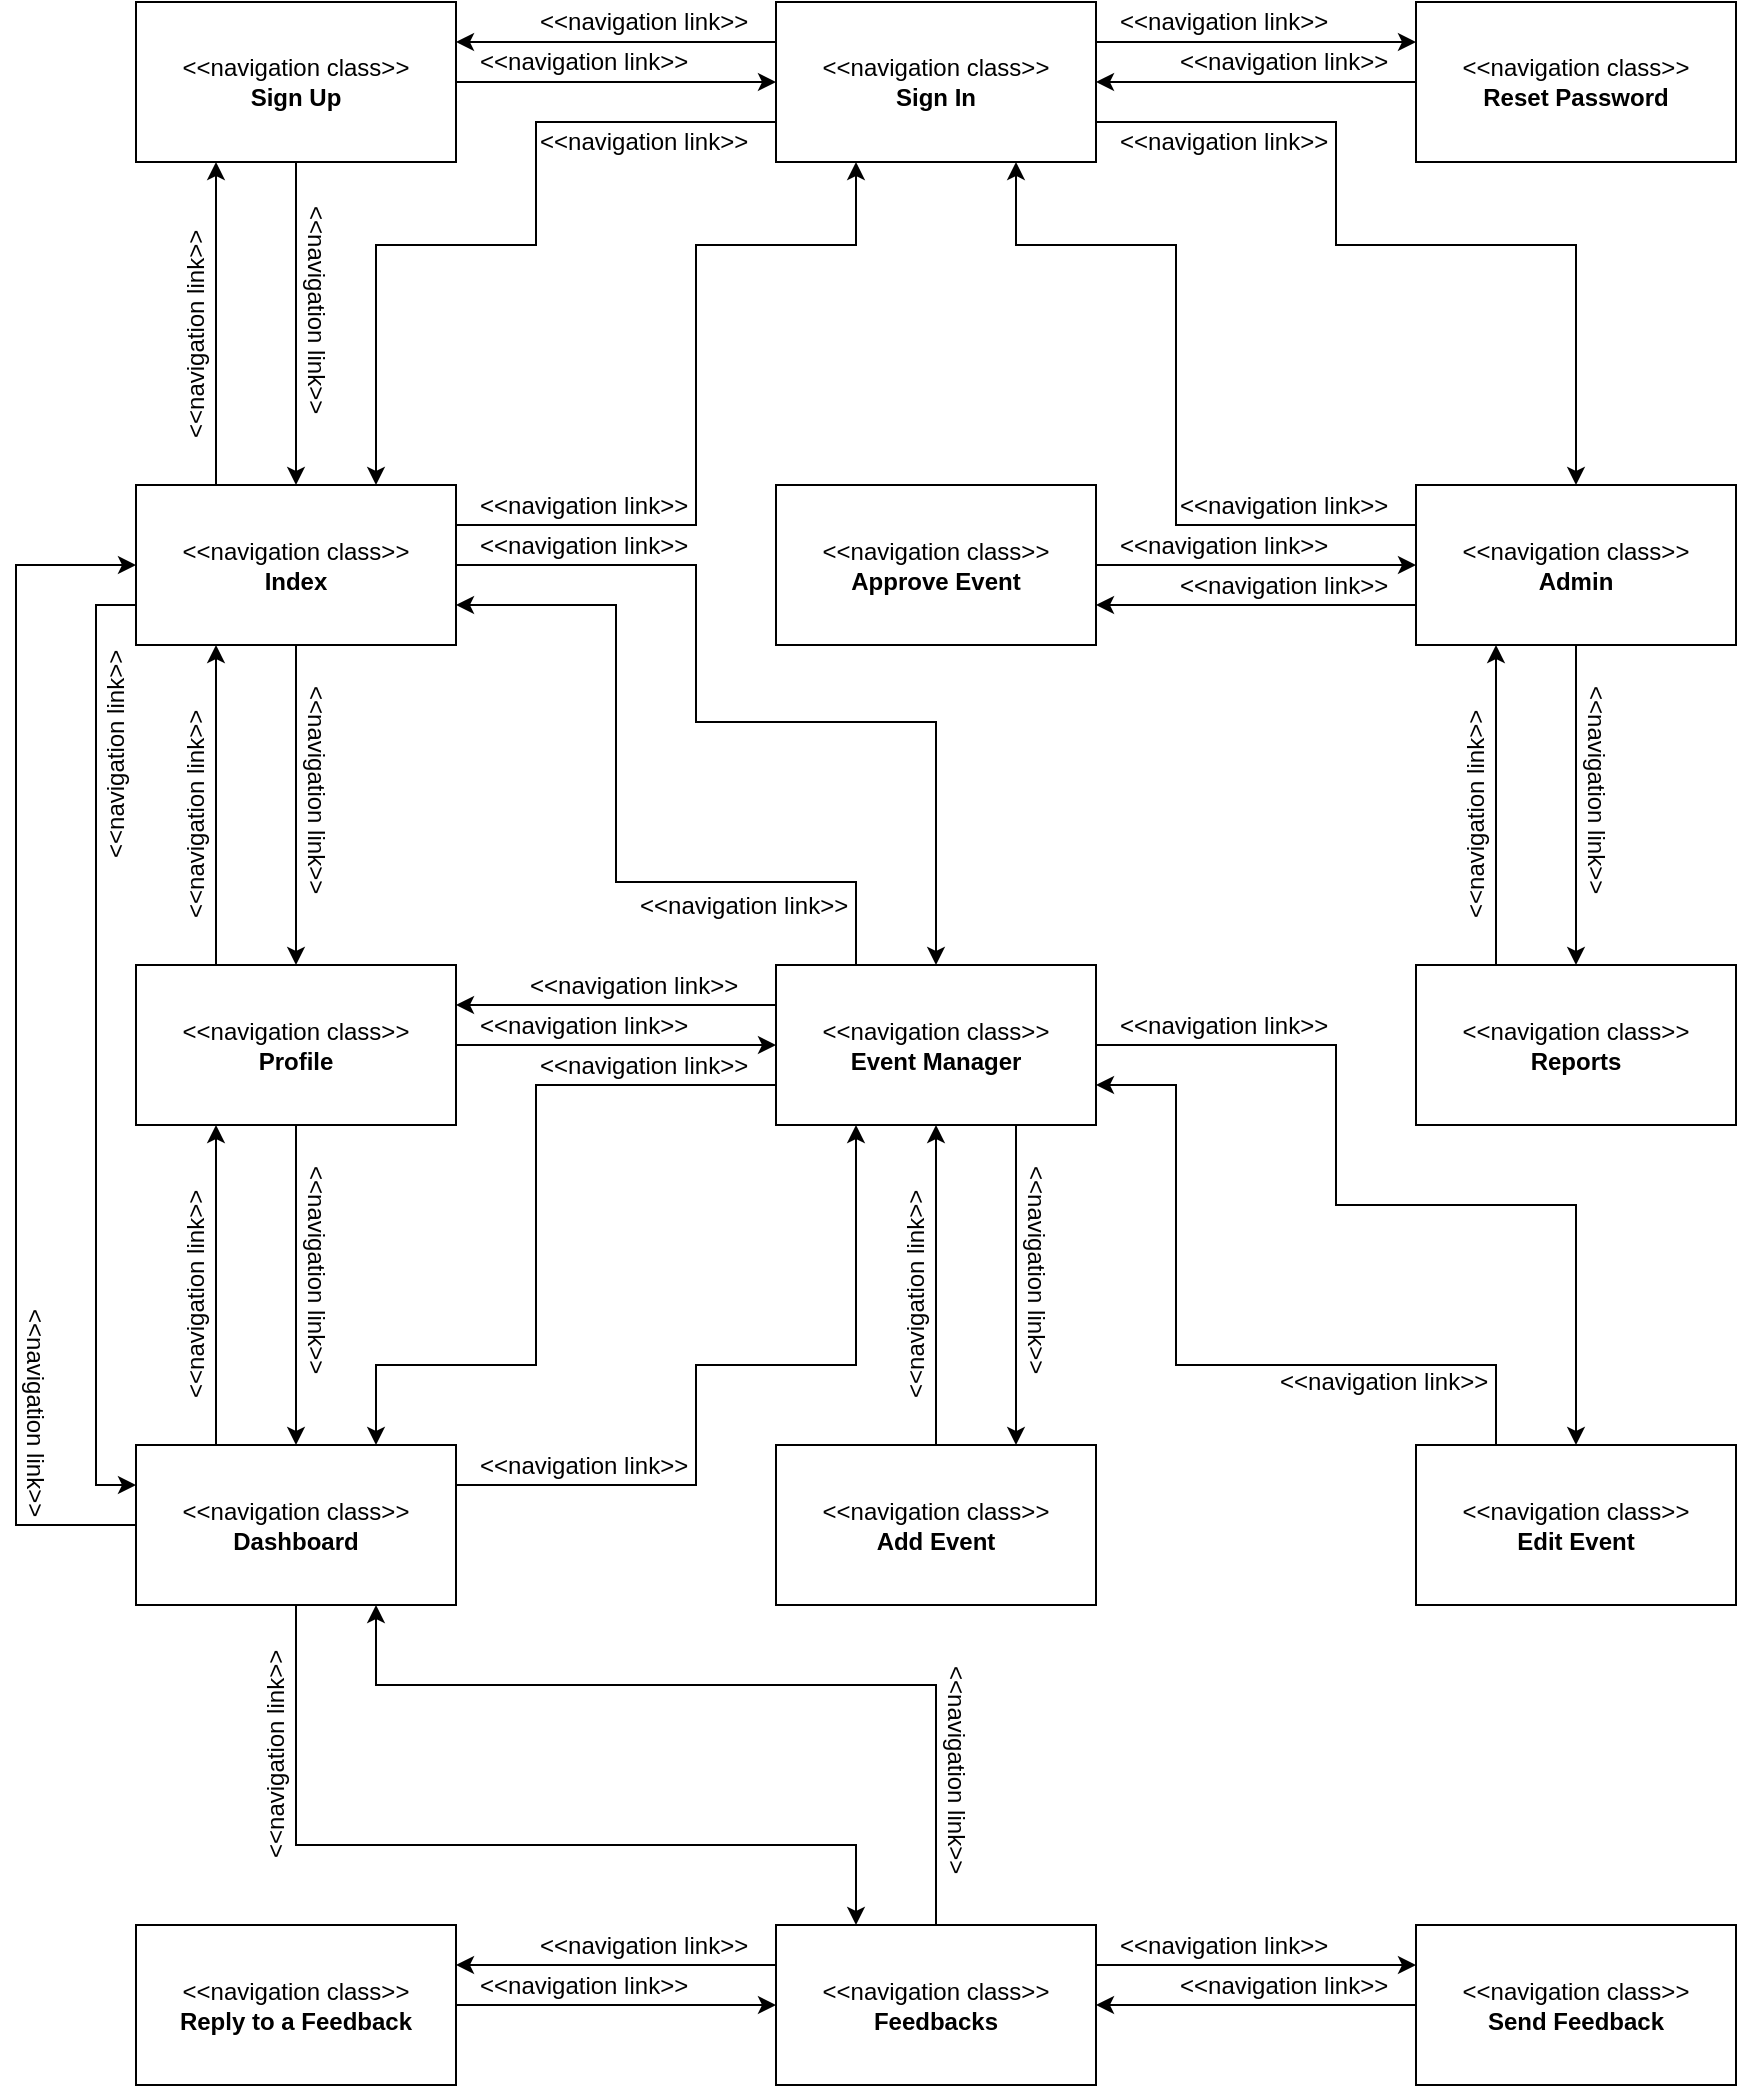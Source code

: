 <mxfile version="12.2.9" type="device" pages="1"><diagram id="TbboGFRYKH_gmcoTaOrm" name="Page-1"><mxGraphModel dx="1226" dy="-148" grid="1" gridSize="10" guides="1" tooltips="1" connect="1" arrows="1" fold="1" page="1" pageScale="1" pageWidth="850" pageHeight="1100" math="0" shadow="0"><root><mxCell id="0"/><mxCell id="1" parent="0"/><mxCell id="nyBh0uJQ62DlA7RtJ8uN-35" value="&amp;lt;&amp;lt;navigation link&amp;gt;&amp;gt;" style="text;html=1;resizable=0;points=[];autosize=1;align=left;verticalAlign=top;spacingTop=-4;" parent="1" vertex="1"><mxGeometry x="1160" y="1120" width="120" height="20" as="geometry"/></mxCell><mxCell id="AunbE5U3kNnt_Ql838TV-29" style="edgeStyle=orthogonalEdgeStyle;rounded=0;orthogonalLoop=1;jettySize=auto;html=1;exitX=1;exitY=0.5;exitDx=0;exitDy=0;entryX=0;entryY=0.5;entryDx=0;entryDy=0;" edge="1" parent="1" source="nyBh0uJQ62DlA7RtJ8uN-154" target="nyBh0uJQ62DlA7RtJ8uN-156"><mxGeometry relative="1" as="geometry"/></mxCell><mxCell id="AunbE5U3kNnt_Ql838TV-61" style="edgeStyle=orthogonalEdgeStyle;rounded=0;orthogonalLoop=1;jettySize=auto;html=1;exitX=0.5;exitY=1;exitDx=0;exitDy=0;entryX=0.5;entryY=0;entryDx=0;entryDy=0;" edge="1" parent="1" source="nyBh0uJQ62DlA7RtJ8uN-154" target="nyBh0uJQ62DlA7RtJ8uN-155"><mxGeometry relative="1" as="geometry"/></mxCell><mxCell id="AunbE5U3kNnt_Ql838TV-66" style="edgeStyle=orthogonalEdgeStyle;rounded=0;orthogonalLoop=1;jettySize=auto;html=1;exitX=0.25;exitY=0;exitDx=0;exitDy=0;entryX=0.25;entryY=1;entryDx=0;entryDy=0;" edge="1" parent="1" source="nyBh0uJQ62DlA7RtJ8uN-154" target="nyBh0uJQ62DlA7RtJ8uN-157"><mxGeometry relative="1" as="geometry"/></mxCell><mxCell id="nyBh0uJQ62DlA7RtJ8uN-154" value="&amp;lt;&amp;lt;navigation class&amp;gt;&amp;gt;&lt;br&gt;&lt;b&gt;Profile&lt;/b&gt;" style="rounded=0;whiteSpace=wrap;html=1;" parent="1" vertex="1"><mxGeometry x="960" y="1601.5" width="160" height="80" as="geometry"/></mxCell><mxCell id="AunbE5U3kNnt_Ql838TV-38" style="edgeStyle=orthogonalEdgeStyle;rounded=0;orthogonalLoop=1;jettySize=auto;html=1;exitX=1;exitY=0.25;exitDx=0;exitDy=0;entryX=0.25;entryY=1;entryDx=0;entryDy=0;" edge="1" parent="1" source="nyBh0uJQ62DlA7RtJ8uN-155" target="nyBh0uJQ62DlA7RtJ8uN-156"><mxGeometry relative="1" as="geometry"><Array as="points"><mxPoint x="1240" y="1861.5"/><mxPoint x="1240" y="1801.5"/><mxPoint x="1320" y="1801.5"/></Array></mxGeometry></mxCell><mxCell id="AunbE5U3kNnt_Ql838TV-46" style="edgeStyle=orthogonalEdgeStyle;rounded=0;orthogonalLoop=1;jettySize=auto;html=1;exitX=0.5;exitY=1;exitDx=0;exitDy=0;entryX=0.25;entryY=0;entryDx=0;entryDy=0;" edge="1" parent="1" source="nyBh0uJQ62DlA7RtJ8uN-155" target="nyBh0uJQ62DlA7RtJ8uN-187"><mxGeometry relative="1" as="geometry"><Array as="points"><mxPoint x="1040" y="2041.5"/><mxPoint x="1320" y="2041.5"/></Array></mxGeometry></mxCell><mxCell id="AunbE5U3kNnt_Ql838TV-62" style="edgeStyle=orthogonalEdgeStyle;rounded=0;orthogonalLoop=1;jettySize=auto;html=1;exitX=0.25;exitY=0;exitDx=0;exitDy=0;entryX=0.25;entryY=1;entryDx=0;entryDy=0;" edge="1" parent="1" source="nyBh0uJQ62DlA7RtJ8uN-155" target="nyBh0uJQ62DlA7RtJ8uN-154"><mxGeometry relative="1" as="geometry"/></mxCell><mxCell id="AunbE5U3kNnt_Ql838TV-64" style="edgeStyle=orthogonalEdgeStyle;rounded=0;orthogonalLoop=1;jettySize=auto;html=1;exitX=0;exitY=0.5;exitDx=0;exitDy=0;entryX=0;entryY=0.5;entryDx=0;entryDy=0;" edge="1" parent="1" source="nyBh0uJQ62DlA7RtJ8uN-155" target="nyBh0uJQ62DlA7RtJ8uN-157"><mxGeometry relative="1" as="geometry"><Array as="points"><mxPoint x="900" y="1881.5"/><mxPoint x="900" y="1401.5"/></Array></mxGeometry></mxCell><mxCell id="nyBh0uJQ62DlA7RtJ8uN-155" value="&amp;lt;&amp;lt;navigation class&amp;gt;&amp;gt;&lt;br&gt;&lt;b&gt;Dashboard&lt;/b&gt;" style="rounded=0;whiteSpace=wrap;html=1;" parent="1" vertex="1"><mxGeometry x="960" y="1841.5" width="160" height="80" as="geometry"/></mxCell><mxCell id="AunbE5U3kNnt_Ql838TV-28" style="edgeStyle=orthogonalEdgeStyle;rounded=0;orthogonalLoop=1;jettySize=auto;html=1;exitX=0;exitY=0.25;exitDx=0;exitDy=0;entryX=1;entryY=0.25;entryDx=0;entryDy=0;" edge="1" parent="1" source="nyBh0uJQ62DlA7RtJ8uN-156" target="nyBh0uJQ62DlA7RtJ8uN-154"><mxGeometry relative="1" as="geometry"/></mxCell><mxCell id="AunbE5U3kNnt_Ql838TV-32" style="edgeStyle=orthogonalEdgeStyle;rounded=0;orthogonalLoop=1;jettySize=auto;html=1;exitX=1;exitY=0.5;exitDx=0;exitDy=0;entryX=0.5;entryY=0;entryDx=0;entryDy=0;" edge="1" parent="1" source="nyBh0uJQ62DlA7RtJ8uN-156" target="nyBh0uJQ62DlA7RtJ8uN-192"><mxGeometry relative="1" as="geometry"><Array as="points"><mxPoint x="1560" y="1641.5"/><mxPoint x="1560" y="1721.5"/><mxPoint x="1680" y="1721.5"/></Array></mxGeometry></mxCell><mxCell id="AunbE5U3kNnt_Ql838TV-34" style="edgeStyle=orthogonalEdgeStyle;rounded=0;orthogonalLoop=1;jettySize=auto;html=1;exitX=0.75;exitY=1;exitDx=0;exitDy=0;entryX=0.75;entryY=0;entryDx=0;entryDy=0;" edge="1" parent="1" source="nyBh0uJQ62DlA7RtJ8uN-156" target="nyBh0uJQ62DlA7RtJ8uN-193"><mxGeometry relative="1" as="geometry"/></mxCell><mxCell id="AunbE5U3kNnt_Ql838TV-37" style="edgeStyle=orthogonalEdgeStyle;rounded=0;orthogonalLoop=1;jettySize=auto;html=1;exitX=0;exitY=0.75;exitDx=0;exitDy=0;entryX=0.75;entryY=0;entryDx=0;entryDy=0;" edge="1" parent="1" source="nyBh0uJQ62DlA7RtJ8uN-156" target="nyBh0uJQ62DlA7RtJ8uN-155"><mxGeometry relative="1" as="geometry"><Array as="points"><mxPoint x="1160" y="1661.5"/><mxPoint x="1160" y="1801.5"/><mxPoint x="1080" y="1801.5"/></Array></mxGeometry></mxCell><mxCell id="AunbE5U3kNnt_Ql838TV-105" style="edgeStyle=orthogonalEdgeStyle;rounded=0;orthogonalLoop=1;jettySize=auto;html=1;exitX=0.25;exitY=0;exitDx=0;exitDy=0;entryX=1;entryY=0.75;entryDx=0;entryDy=0;" edge="1" parent="1" source="nyBh0uJQ62DlA7RtJ8uN-156" target="nyBh0uJQ62DlA7RtJ8uN-157"><mxGeometry relative="1" as="geometry"><Array as="points"><mxPoint x="1320" y="1560"/><mxPoint x="1200" y="1560"/><mxPoint x="1200" y="1422"/></Array></mxGeometry></mxCell><mxCell id="nyBh0uJQ62DlA7RtJ8uN-156" value="&amp;lt;&amp;lt;navigation class&amp;gt;&amp;gt;&lt;br&gt;&lt;b&gt;Event Manager&lt;/b&gt;" style="rounded=0;whiteSpace=wrap;html=1;" parent="1" vertex="1"><mxGeometry x="1280" y="1601.5" width="160" height="80" as="geometry"/></mxCell><mxCell id="AunbE5U3kNnt_Ql838TV-57" style="edgeStyle=orthogonalEdgeStyle;rounded=0;orthogonalLoop=1;jettySize=auto;html=1;exitX=1;exitY=0.25;exitDx=0;exitDy=0;entryX=0.25;entryY=1;entryDx=0;entryDy=0;" edge="1" parent="1" source="nyBh0uJQ62DlA7RtJ8uN-157" target="nyBh0uJQ62DlA7RtJ8uN-170"><mxGeometry relative="1" as="geometry"><Array as="points"><mxPoint x="1240" y="1381.5"/><mxPoint x="1240" y="1241.5"/><mxPoint x="1320" y="1241.5"/></Array></mxGeometry></mxCell><mxCell id="AunbE5U3kNnt_Ql838TV-60" style="edgeStyle=orthogonalEdgeStyle;rounded=0;orthogonalLoop=1;jettySize=auto;html=1;exitX=0.25;exitY=0;exitDx=0;exitDy=0;entryX=0.25;entryY=1;entryDx=0;entryDy=0;" edge="1" parent="1" source="nyBh0uJQ62DlA7RtJ8uN-157" target="nyBh0uJQ62DlA7RtJ8uN-166"><mxGeometry relative="1" as="geometry"/></mxCell><mxCell id="AunbE5U3kNnt_Ql838TV-63" style="edgeStyle=orthogonalEdgeStyle;rounded=0;orthogonalLoop=1;jettySize=auto;html=1;exitX=0;exitY=0.75;exitDx=0;exitDy=0;entryX=0;entryY=0.25;entryDx=0;entryDy=0;" edge="1" parent="1" source="nyBh0uJQ62DlA7RtJ8uN-157" target="nyBh0uJQ62DlA7RtJ8uN-155"><mxGeometry relative="1" as="geometry"><Array as="points"><mxPoint x="940" y="1421.5"/><mxPoint x="940" y="1861.5"/></Array></mxGeometry></mxCell><mxCell id="AunbE5U3kNnt_Ql838TV-65" style="edgeStyle=orthogonalEdgeStyle;rounded=0;orthogonalLoop=1;jettySize=auto;html=1;exitX=0.5;exitY=1;exitDx=0;exitDy=0;entryX=0.5;entryY=0;entryDx=0;entryDy=0;" edge="1" parent="1" source="nyBh0uJQ62DlA7RtJ8uN-157" target="nyBh0uJQ62DlA7RtJ8uN-154"><mxGeometry relative="1" as="geometry"/></mxCell><mxCell id="AunbE5U3kNnt_Ql838TV-106" style="edgeStyle=orthogonalEdgeStyle;rounded=0;orthogonalLoop=1;jettySize=auto;html=1;exitX=1;exitY=0.5;exitDx=0;exitDy=0;entryX=0.5;entryY=0;entryDx=0;entryDy=0;" edge="1" parent="1" source="nyBh0uJQ62DlA7RtJ8uN-157" target="nyBh0uJQ62DlA7RtJ8uN-156"><mxGeometry relative="1" as="geometry"><Array as="points"><mxPoint x="1240" y="1402"/><mxPoint x="1240" y="1480"/><mxPoint x="1360" y="1480"/></Array></mxGeometry></mxCell><mxCell id="nyBh0uJQ62DlA7RtJ8uN-157" value="&amp;lt;&amp;lt;navigation class&amp;gt;&amp;gt;&lt;br&gt;&lt;b&gt;Index&lt;/b&gt;" style="rounded=0;whiteSpace=wrap;html=1;" parent="1" vertex="1"><mxGeometry x="960" y="1361.5" width="160" height="80" as="geometry"/></mxCell><mxCell id="AunbE5U3kNnt_Ql838TV-20" style="edgeStyle=orthogonalEdgeStyle;rounded=0;orthogonalLoop=1;jettySize=auto;html=1;exitX=1;exitY=0.5;exitDx=0;exitDy=0;entryX=0;entryY=0.5;entryDx=0;entryDy=0;" edge="1" parent="1" source="nyBh0uJQ62DlA7RtJ8uN-166" target="nyBh0uJQ62DlA7RtJ8uN-170"><mxGeometry relative="1" as="geometry"/></mxCell><mxCell id="AunbE5U3kNnt_Ql838TV-59" style="edgeStyle=orthogonalEdgeStyle;rounded=0;orthogonalLoop=1;jettySize=auto;html=1;exitX=0.5;exitY=1;exitDx=0;exitDy=0;entryX=0.5;entryY=0;entryDx=0;entryDy=0;" edge="1" parent="1" source="nyBh0uJQ62DlA7RtJ8uN-166" target="nyBh0uJQ62DlA7RtJ8uN-157"><mxGeometry relative="1" as="geometry"/></mxCell><mxCell id="nyBh0uJQ62DlA7RtJ8uN-166" value="&amp;lt;&amp;lt;navigation class&amp;gt;&amp;gt;&lt;br&gt;&lt;b&gt;Sign Up&lt;/b&gt;" style="rounded=0;whiteSpace=wrap;html=1;" parent="1" vertex="1"><mxGeometry x="960" y="1120" width="160" height="80" as="geometry"/></mxCell><mxCell id="AunbE5U3kNnt_Ql838TV-19" style="edgeStyle=orthogonalEdgeStyle;rounded=0;orthogonalLoop=1;jettySize=auto;html=1;exitX=0;exitY=0.25;exitDx=0;exitDy=0;entryX=1;entryY=0.25;entryDx=0;entryDy=0;" edge="1" parent="1" source="nyBh0uJQ62DlA7RtJ8uN-170" target="nyBh0uJQ62DlA7RtJ8uN-166"><mxGeometry relative="1" as="geometry"/></mxCell><mxCell id="AunbE5U3kNnt_Ql838TV-21" style="edgeStyle=orthogonalEdgeStyle;rounded=0;orthogonalLoop=1;jettySize=auto;html=1;exitX=1;exitY=0.25;exitDx=0;exitDy=0;entryX=0;entryY=0.25;entryDx=0;entryDy=0;" edge="1" parent="1" source="nyBh0uJQ62DlA7RtJ8uN-170" target="nyBh0uJQ62DlA7RtJ8uN-171"><mxGeometry relative="1" as="geometry"/></mxCell><mxCell id="AunbE5U3kNnt_Ql838TV-51" style="edgeStyle=orthogonalEdgeStyle;rounded=0;orthogonalLoop=1;jettySize=auto;html=1;exitX=1;exitY=0.75;exitDx=0;exitDy=0;entryX=0.5;entryY=0;entryDx=0;entryDy=0;" edge="1" parent="1" source="nyBh0uJQ62DlA7RtJ8uN-170" target="nyBh0uJQ62DlA7RtJ8uN-174"><mxGeometry relative="1" as="geometry"><Array as="points"><mxPoint x="1560" y="1179.5"/><mxPoint x="1560" y="1241.5"/><mxPoint x="1680" y="1241.5"/></Array></mxGeometry></mxCell><mxCell id="AunbE5U3kNnt_Ql838TV-58" style="edgeStyle=orthogonalEdgeStyle;rounded=0;orthogonalLoop=1;jettySize=auto;html=1;exitX=0;exitY=0.75;exitDx=0;exitDy=0;entryX=0.75;entryY=0;entryDx=0;entryDy=0;" edge="1" parent="1" source="nyBh0uJQ62DlA7RtJ8uN-170" target="nyBh0uJQ62DlA7RtJ8uN-157"><mxGeometry relative="1" as="geometry"><Array as="points"><mxPoint x="1160" y="1179.5"/><mxPoint x="1160" y="1241.5"/><mxPoint x="1080" y="1241.5"/></Array></mxGeometry></mxCell><mxCell id="nyBh0uJQ62DlA7RtJ8uN-170" value="&amp;lt;&amp;lt;navigation class&amp;gt;&amp;gt;&lt;br&gt;&lt;b&gt;Sign In&lt;/b&gt;" style="rounded=0;whiteSpace=wrap;html=1;" parent="1" vertex="1"><mxGeometry x="1280" y="1120" width="160" height="80" as="geometry"/></mxCell><mxCell id="AunbE5U3kNnt_Ql838TV-22" style="edgeStyle=orthogonalEdgeStyle;rounded=0;orthogonalLoop=1;jettySize=auto;html=1;exitX=0;exitY=0.5;exitDx=0;exitDy=0;entryX=1;entryY=0.5;entryDx=0;entryDy=0;" edge="1" parent="1" source="nyBh0uJQ62DlA7RtJ8uN-171" target="nyBh0uJQ62DlA7RtJ8uN-170"><mxGeometry relative="1" as="geometry"/></mxCell><mxCell id="nyBh0uJQ62DlA7RtJ8uN-171" value="&amp;lt;&amp;lt;navigation class&amp;gt;&amp;gt;&lt;br&gt;&lt;b&gt;Reset Password&lt;/b&gt;" style="rounded=0;whiteSpace=wrap;html=1;" parent="1" vertex="1"><mxGeometry x="1600" y="1120" width="160" height="80" as="geometry"/></mxCell><mxCell id="AunbE5U3kNnt_Ql838TV-72" style="edgeStyle=orthogonalEdgeStyle;rounded=0;orthogonalLoop=1;jettySize=auto;html=1;exitX=0;exitY=0.75;exitDx=0;exitDy=0;entryX=1;entryY=0.75;entryDx=0;entryDy=0;" edge="1" parent="1" source="nyBh0uJQ62DlA7RtJ8uN-174" target="nyBh0uJQ62DlA7RtJ8uN-175"><mxGeometry relative="1" as="geometry"/></mxCell><mxCell id="AunbE5U3kNnt_Ql838TV-73" style="edgeStyle=orthogonalEdgeStyle;rounded=0;orthogonalLoop=1;jettySize=auto;html=1;exitX=0;exitY=0.25;exitDx=0;exitDy=0;entryX=0.75;entryY=1;entryDx=0;entryDy=0;" edge="1" parent="1" source="nyBh0uJQ62DlA7RtJ8uN-174" target="nyBh0uJQ62DlA7RtJ8uN-170"><mxGeometry relative="1" as="geometry"><Array as="points"><mxPoint x="1480" y="1381.5"/><mxPoint x="1480" y="1241.5"/><mxPoint x="1400" y="1241.5"/></Array></mxGeometry></mxCell><mxCell id="AunbE5U3kNnt_Ql838TV-149" style="edgeStyle=orthogonalEdgeStyle;rounded=0;orthogonalLoop=1;jettySize=auto;html=1;exitX=0.5;exitY=1;exitDx=0;exitDy=0;entryX=0.5;entryY=0;entryDx=0;entryDy=0;" edge="1" parent="1" source="nyBh0uJQ62DlA7RtJ8uN-174" target="nyBh0uJQ62DlA7RtJ8uN-176"><mxGeometry relative="1" as="geometry"/></mxCell><mxCell id="nyBh0uJQ62DlA7RtJ8uN-174" value="&amp;lt;&amp;lt;navigation class&amp;gt;&amp;gt;&lt;br&gt;&lt;b&gt;Admin&lt;/b&gt;" style="rounded=0;whiteSpace=wrap;html=1;" parent="1" vertex="1"><mxGeometry x="1600" y="1361.5" width="160" height="80" as="geometry"/></mxCell><mxCell id="AunbE5U3kNnt_Ql838TV-71" style="edgeStyle=orthogonalEdgeStyle;rounded=0;orthogonalLoop=1;jettySize=auto;html=1;exitX=1;exitY=0.5;exitDx=0;exitDy=0;entryX=0;entryY=0.5;entryDx=0;entryDy=0;" edge="1" parent="1" source="nyBh0uJQ62DlA7RtJ8uN-175" target="nyBh0uJQ62DlA7RtJ8uN-174"><mxGeometry relative="1" as="geometry"/></mxCell><mxCell id="nyBh0uJQ62DlA7RtJ8uN-175" value="&amp;lt;&amp;lt;navigation class&amp;gt;&amp;gt;&lt;br&gt;&lt;b&gt;Approve Event&lt;/b&gt;" style="rounded=0;whiteSpace=wrap;html=1;" parent="1" vertex="1"><mxGeometry x="1280" y="1361.5" width="160" height="80" as="geometry"/></mxCell><mxCell id="AunbE5U3kNnt_Ql838TV-150" style="edgeStyle=orthogonalEdgeStyle;rounded=0;orthogonalLoop=1;jettySize=auto;html=1;exitX=0.25;exitY=0;exitDx=0;exitDy=0;entryX=0.25;entryY=1;entryDx=0;entryDy=0;" edge="1" parent="1" source="nyBh0uJQ62DlA7RtJ8uN-176" target="nyBh0uJQ62DlA7RtJ8uN-174"><mxGeometry relative="1" as="geometry"/></mxCell><mxCell id="nyBh0uJQ62DlA7RtJ8uN-176" value="&amp;lt;&amp;lt;navigation class&amp;gt;&amp;gt;&lt;br&gt;&lt;b&gt;Reports&lt;/b&gt;" style="rounded=0;whiteSpace=wrap;html=1;" parent="1" vertex="1"><mxGeometry x="1600" y="1601.5" width="160" height="80" as="geometry"/></mxCell><mxCell id="AunbE5U3kNnt_Ql838TV-41" style="edgeStyle=orthogonalEdgeStyle;rounded=0;orthogonalLoop=1;jettySize=auto;html=1;exitX=1;exitY=0.25;exitDx=0;exitDy=0;entryX=0;entryY=0.25;entryDx=0;entryDy=0;" edge="1" parent="1" source="nyBh0uJQ62DlA7RtJ8uN-187" target="nyBh0uJQ62DlA7RtJ8uN-190"><mxGeometry relative="1" as="geometry"/></mxCell><mxCell id="AunbE5U3kNnt_Ql838TV-43" style="edgeStyle=orthogonalEdgeStyle;rounded=0;orthogonalLoop=1;jettySize=auto;html=1;exitX=0;exitY=0.25;exitDx=0;exitDy=0;entryX=1;entryY=0.25;entryDx=0;entryDy=0;" edge="1" parent="1" source="nyBh0uJQ62DlA7RtJ8uN-187" target="nyBh0uJQ62DlA7RtJ8uN-189"><mxGeometry relative="1" as="geometry"/></mxCell><mxCell id="AunbE5U3kNnt_Ql838TV-45" style="edgeStyle=orthogonalEdgeStyle;rounded=0;orthogonalLoop=1;jettySize=auto;html=1;exitX=0.5;exitY=0;exitDx=0;exitDy=0;entryX=0.75;entryY=1;entryDx=0;entryDy=0;" edge="1" parent="1" source="nyBh0uJQ62DlA7RtJ8uN-187" target="nyBh0uJQ62DlA7RtJ8uN-155"><mxGeometry relative="1" as="geometry"><Array as="points"><mxPoint x="1360" y="1961.5"/><mxPoint x="1080" y="1961.5"/></Array></mxGeometry></mxCell><mxCell id="nyBh0uJQ62DlA7RtJ8uN-187" value="&amp;lt;&amp;lt;navigation class&amp;gt;&amp;gt;&lt;br&gt;&lt;b&gt;Feedbacks&lt;/b&gt;" style="rounded=0;whiteSpace=wrap;html=1;" parent="1" vertex="1"><mxGeometry x="1280" y="2081.5" width="160" height="80" as="geometry"/></mxCell><mxCell id="AunbE5U3kNnt_Ql838TV-44" style="edgeStyle=orthogonalEdgeStyle;rounded=0;orthogonalLoop=1;jettySize=auto;html=1;exitX=1;exitY=0.5;exitDx=0;exitDy=0;entryX=0;entryY=0.5;entryDx=0;entryDy=0;" edge="1" parent="1" source="nyBh0uJQ62DlA7RtJ8uN-189" target="nyBh0uJQ62DlA7RtJ8uN-187"><mxGeometry relative="1" as="geometry"/></mxCell><mxCell id="nyBh0uJQ62DlA7RtJ8uN-189" value="&amp;lt;&amp;lt;navigation class&amp;gt;&amp;gt;&lt;br&gt;&lt;b&gt;Reply to a Feedback&lt;/b&gt;" style="rounded=0;whiteSpace=wrap;html=1;" parent="1" vertex="1"><mxGeometry x="960" y="2081.5" width="160" height="80" as="geometry"/></mxCell><mxCell id="AunbE5U3kNnt_Ql838TV-42" style="edgeStyle=orthogonalEdgeStyle;rounded=0;orthogonalLoop=1;jettySize=auto;html=1;exitX=0;exitY=0.5;exitDx=0;exitDy=0;entryX=1;entryY=0.5;entryDx=0;entryDy=0;" edge="1" parent="1" source="nyBh0uJQ62DlA7RtJ8uN-190" target="nyBh0uJQ62DlA7RtJ8uN-187"><mxGeometry relative="1" as="geometry"/></mxCell><mxCell id="nyBh0uJQ62DlA7RtJ8uN-190" value="&amp;lt;&amp;lt;navigation class&amp;gt;&amp;gt;&lt;br&gt;&lt;b&gt;Send Feedback&lt;/b&gt;" style="rounded=0;whiteSpace=wrap;html=1;" parent="1" vertex="1"><mxGeometry x="1600" y="2081.5" width="160" height="80" as="geometry"/></mxCell><mxCell id="AunbE5U3kNnt_Ql838TV-33" style="edgeStyle=orthogonalEdgeStyle;rounded=0;orthogonalLoop=1;jettySize=auto;html=1;exitX=0.25;exitY=0;exitDx=0;exitDy=0;entryX=1;entryY=0.75;entryDx=0;entryDy=0;" edge="1" parent="1" source="nyBh0uJQ62DlA7RtJ8uN-192" target="nyBh0uJQ62DlA7RtJ8uN-156"><mxGeometry relative="1" as="geometry"><Array as="points"><mxPoint x="1640" y="1801.5"/><mxPoint x="1480" y="1801.5"/><mxPoint x="1480" y="1661.5"/></Array></mxGeometry></mxCell><mxCell id="nyBh0uJQ62DlA7RtJ8uN-192" value="&amp;lt;&amp;lt;navigation class&amp;gt;&amp;gt;&lt;br&gt;&lt;b&gt;Edit Event&lt;/b&gt;" style="rounded=0;whiteSpace=wrap;html=1;" parent="1" vertex="1"><mxGeometry x="1600" y="1841.5" width="160" height="80" as="geometry"/></mxCell><mxCell id="AunbE5U3kNnt_Ql838TV-123" style="edgeStyle=orthogonalEdgeStyle;rounded=0;orthogonalLoop=1;jettySize=auto;html=1;exitX=0.5;exitY=0;exitDx=0;exitDy=0;entryX=0.5;entryY=1;entryDx=0;entryDy=0;" edge="1" parent="1" source="nyBh0uJQ62DlA7RtJ8uN-193" target="nyBh0uJQ62DlA7RtJ8uN-156"><mxGeometry relative="1" as="geometry"/></mxCell><mxCell id="nyBh0uJQ62DlA7RtJ8uN-193" value="&amp;lt;&amp;lt;navigation class&amp;gt;&amp;gt;&lt;br&gt;&lt;b&gt;Add&amp;nbsp;Event&lt;/b&gt;" style="rounded=0;whiteSpace=wrap;html=1;" parent="1" vertex="1"><mxGeometry x="1280" y="1841.5" width="160" height="80" as="geometry"/></mxCell><mxCell id="AunbE5U3kNnt_Ql838TV-67" value="&amp;lt;&amp;lt;navigation link&amp;gt;&amp;gt;" style="text;html=1;resizable=0;points=[];autosize=1;align=left;verticalAlign=top;spacingTop=-4;" vertex="1" parent="1"><mxGeometry x="1450" y="1120" width="120" height="20" as="geometry"/></mxCell><mxCell id="AunbE5U3kNnt_Ql838TV-68" value="&amp;lt;&amp;lt;navigation link&amp;gt;&amp;gt;" style="text;html=1;resizable=0;points=[];autosize=1;align=left;verticalAlign=top;spacingTop=-4;" vertex="1" parent="1"><mxGeometry x="1480" y="1140" width="120" height="20" as="geometry"/></mxCell><mxCell id="AunbE5U3kNnt_Ql838TV-69" value="&amp;lt;&amp;lt;navigation link&amp;gt;&amp;gt;" style="text;html=1;resizable=0;points=[];autosize=1;align=left;verticalAlign=top;spacingTop=-4;" vertex="1" parent="1"><mxGeometry x="1130" y="1140" width="120" height="20" as="geometry"/></mxCell><mxCell id="AunbE5U3kNnt_Ql838TV-70" value="&amp;lt;&amp;lt;navigation link&amp;gt;&amp;gt;" style="text;html=1;resizable=0;points=[];autosize=1;align=left;verticalAlign=top;spacingTop=-4;" vertex="1" parent="1"><mxGeometry x="1160" y="1180" width="120" height="20" as="geometry"/></mxCell><mxCell id="AunbE5U3kNnt_Ql838TV-76" value="&amp;lt;&amp;lt;navigation link&amp;gt;&amp;gt;" style="text;html=1;resizable=0;points=[];autosize=1;align=left;verticalAlign=top;spacingTop=-4;" vertex="1" parent="1"><mxGeometry x="1480" y="1361.5" width="120" height="20" as="geometry"/></mxCell><mxCell id="AunbE5U3kNnt_Ql838TV-77" value="&amp;lt;&amp;lt;navigation link&amp;gt;&amp;gt;" style="text;html=1;resizable=0;points=[];autosize=1;align=left;verticalAlign=top;spacingTop=-4;" vertex="1" parent="1"><mxGeometry x="1450" y="1180" width="120" height="20" as="geometry"/></mxCell><mxCell id="AunbE5U3kNnt_Ql838TV-78" value="&amp;lt;&amp;lt;navigation link&amp;gt;&amp;gt;" style="text;html=1;resizable=0;points=[];autosize=1;align=left;verticalAlign=top;spacingTop=-4;" vertex="1" parent="1"><mxGeometry x="1450" y="1381.5" width="120" height="20" as="geometry"/></mxCell><mxCell id="AunbE5U3kNnt_Ql838TV-79" value="&amp;lt;&amp;lt;navigation link&amp;gt;&amp;gt;" style="text;html=1;resizable=0;points=[];autosize=1;align=left;verticalAlign=top;spacingTop=-4;" vertex="1" parent="1"><mxGeometry x="1480" y="1401.5" width="120" height="20" as="geometry"/></mxCell><mxCell id="AunbE5U3kNnt_Ql838TV-80" value="&amp;lt;&amp;lt;navigation link&amp;gt;&amp;gt;" style="text;html=1;resizable=0;points=[];autosize=1;align=left;verticalAlign=top;spacingTop=-4;" vertex="1" parent="1"><mxGeometry x="1155" y="1601.5" width="120" height="20" as="geometry"/></mxCell><mxCell id="AunbE5U3kNnt_Ql838TV-81" value="&amp;lt;&amp;lt;navigation link&amp;gt;&amp;gt;" style="text;html=1;resizable=0;points=[];autosize=1;align=left;verticalAlign=top;spacingTop=-4;" vertex="1" parent="1"><mxGeometry x="1130" y="1621.5" width="120" height="20" as="geometry"/></mxCell><mxCell id="AunbE5U3kNnt_Ql838TV-82" value="&amp;lt;&amp;lt;navigation link&amp;gt;&amp;gt;" style="text;html=1;resizable=0;points=[];autosize=1;align=left;verticalAlign=top;spacingTop=-4;" vertex="1" parent="1"><mxGeometry x="1160" y="1641.5" width="120" height="20" as="geometry"/></mxCell><mxCell id="AunbE5U3kNnt_Ql838TV-84" value="&amp;lt;&amp;lt;navigation link&amp;gt;&amp;gt;" style="text;html=1;resizable=0;points=[];autosize=1;align=left;verticalAlign=top;spacingTop=-4;" vertex="1" parent="1"><mxGeometry x="1450" y="1621.5" width="120" height="20" as="geometry"/></mxCell><mxCell id="AunbE5U3kNnt_Ql838TV-86" value="&amp;lt;&amp;lt;navigation link&amp;gt;&amp;gt;" style="text;html=1;resizable=0;points=[];autosize=1;align=left;verticalAlign=top;spacingTop=-4;" vertex="1" parent="1"><mxGeometry x="1130" y="1841.5" width="120" height="20" as="geometry"/></mxCell><mxCell id="AunbE5U3kNnt_Ql838TV-88" value="&amp;lt;&amp;lt;navigation link&amp;gt;&amp;gt;" style="text;html=1;resizable=0;points=[];autosize=1;align=left;verticalAlign=top;spacingTop=-4;" vertex="1" parent="1"><mxGeometry x="1450" y="2081.5" width="120" height="20" as="geometry"/></mxCell><mxCell id="AunbE5U3kNnt_Ql838TV-89" value="&amp;lt;&amp;lt;navigation link&amp;gt;&amp;gt;" style="text;html=1;resizable=0;points=[];autosize=1;align=left;verticalAlign=top;spacingTop=-4;" vertex="1" parent="1"><mxGeometry x="1480" y="2101.5" width="120" height="20" as="geometry"/></mxCell><mxCell id="AunbE5U3kNnt_Ql838TV-90" value="&amp;lt;&amp;lt;navigation link&amp;gt;&amp;gt;" style="text;html=1;resizable=0;points=[];autosize=1;align=left;verticalAlign=top;spacingTop=-4;" vertex="1" parent="1"><mxGeometry x="1160" y="2081.5" width="120" height="20" as="geometry"/></mxCell><mxCell id="AunbE5U3kNnt_Ql838TV-91" value="&amp;lt;&amp;lt;navigation link&amp;gt;&amp;gt;" style="text;html=1;resizable=0;points=[];autosize=1;align=left;verticalAlign=top;spacingTop=-4;" vertex="1" parent="1"><mxGeometry x="1130" y="2101.5" width="120" height="20" as="geometry"/></mxCell><mxCell id="AunbE5U3kNnt_Ql838TV-92" value="&amp;lt;&amp;lt;navigation link&amp;gt;&amp;gt;" style="text;html=1;resizable=0;points=[];autosize=1;align=left;verticalAlign=top;spacingTop=-4;rotation=90;" vertex="1" parent="1"><mxGeometry x="1310" y="2000" width="120" height="20" as="geometry"/></mxCell><mxCell id="AunbE5U3kNnt_Ql838TV-100" value="&amp;lt;&amp;lt;navigation link&amp;gt;&amp;gt;" style="text;html=1;resizable=0;points=[];autosize=1;align=left;verticalAlign=top;spacingTop=-4;rotation=-90;" vertex="1" parent="1"><mxGeometry x="930" y="1270" width="120" height="20" as="geometry"/></mxCell><mxCell id="AunbE5U3kNnt_Ql838TV-101" value="&amp;lt;&amp;lt;navigation link&amp;gt;&amp;gt;" style="text;html=1;resizable=0;points=[];autosize=1;align=left;verticalAlign=top;spacingTop=-4;rotation=90;" vertex="1" parent="1"><mxGeometry x="990" y="1270" width="120" height="20" as="geometry"/></mxCell><mxCell id="AunbE5U3kNnt_Ql838TV-104" value="&amp;lt;&amp;lt;navigation link&amp;gt;&amp;gt;" style="text;html=1;resizable=0;points=[];autosize=1;align=left;verticalAlign=top;spacingTop=-4;" vertex="1" parent="1"><mxGeometry x="1210" y="1561.5" width="120" height="20" as="geometry"/></mxCell><mxCell id="AunbE5U3kNnt_Ql838TV-124" value="&amp;lt;&amp;lt;navigation link&amp;gt;&amp;gt;" style="text;html=1;resizable=0;points=[];autosize=1;align=left;verticalAlign=top;spacingTop=-4;" vertex="1" parent="1"><mxGeometry x="1130" y="1361.5" width="120" height="20" as="geometry"/></mxCell><mxCell id="AunbE5U3kNnt_Ql838TV-125" value="&amp;lt;&amp;lt;navigation link&amp;gt;&amp;gt;" style="text;html=1;resizable=0;points=[];autosize=1;align=left;verticalAlign=top;spacingTop=-4;" vertex="1" parent="1"><mxGeometry x="1130" y="1381.5" width="120" height="20" as="geometry"/></mxCell><mxCell id="AunbE5U3kNnt_Ql838TV-132" value="&amp;lt;&amp;lt;navigation link&amp;gt;&amp;gt;" style="text;html=1;resizable=0;points=[];autosize=1;align=left;verticalAlign=top;spacingTop=-4;" vertex="1" parent="1"><mxGeometry x="1530" y="1800" width="120" height="20" as="geometry"/></mxCell><mxCell id="AunbE5U3kNnt_Ql838TV-133" value="&amp;lt;&amp;lt;navigation link&amp;gt;&amp;gt;" style="text;html=1;resizable=0;points=[];autosize=1;align=left;verticalAlign=top;spacingTop=-4;rotation=-90;" vertex="1" parent="1"><mxGeometry x="1290" y="1750" width="120" height="20" as="geometry"/></mxCell><mxCell id="AunbE5U3kNnt_Ql838TV-134" value="&amp;lt;&amp;lt;navigation link&amp;gt;&amp;gt;" style="text;html=1;resizable=0;points=[];autosize=1;align=left;verticalAlign=top;spacingTop=-4;rotation=90;" vertex="1" parent="1"><mxGeometry x="1350" y="1750" width="120" height="20" as="geometry"/></mxCell><mxCell id="AunbE5U3kNnt_Ql838TV-135" value="&amp;lt;&amp;lt;navigation link&amp;gt;&amp;gt;" style="text;html=1;resizable=0;points=[];autosize=1;align=left;verticalAlign=top;spacingTop=-4;rotation=90;" vertex="1" parent="1"><mxGeometry x="990" y="1750" width="120" height="20" as="geometry"/></mxCell><mxCell id="AunbE5U3kNnt_Ql838TV-136" value="&amp;lt;&amp;lt;navigation link&amp;gt;&amp;gt;" style="text;html=1;resizable=0;points=[];autosize=1;align=left;verticalAlign=top;spacingTop=-4;rotation=-90;" vertex="1" parent="1"><mxGeometry x="930" y="1750" width="120" height="20" as="geometry"/></mxCell><mxCell id="AunbE5U3kNnt_Ql838TV-137" value="&amp;lt;&amp;lt;navigation link&amp;gt;&amp;gt;" style="text;html=1;resizable=0;points=[];autosize=1;align=left;verticalAlign=top;spacingTop=-4;rotation=90;" vertex="1" parent="1"><mxGeometry x="850" y="1821.5" width="120" height="20" as="geometry"/></mxCell><mxCell id="AunbE5U3kNnt_Ql838TV-138" value="&amp;lt;&amp;lt;navigation link&amp;gt;&amp;gt;" style="text;html=1;resizable=0;points=[];autosize=1;align=left;verticalAlign=top;spacingTop=-4;rotation=-90;" vertex="1" parent="1"><mxGeometry x="890" y="1480" width="120" height="20" as="geometry"/></mxCell><mxCell id="AunbE5U3kNnt_Ql838TV-145" value="&amp;lt;&amp;lt;navigation link&amp;gt;&amp;gt;" style="text;html=1;resizable=0;points=[];autosize=1;align=left;verticalAlign=top;spacingTop=-4;rotation=-90;" vertex="1" parent="1"><mxGeometry x="930" y="1510" width="120" height="20" as="geometry"/></mxCell><mxCell id="AunbE5U3kNnt_Ql838TV-146" value="&amp;lt;&amp;lt;navigation link&amp;gt;&amp;gt;" style="text;html=1;resizable=0;points=[];autosize=1;align=left;verticalAlign=top;spacingTop=-4;rotation=90;" vertex="1" parent="1"><mxGeometry x="990" y="1510" width="120" height="20" as="geometry"/></mxCell><mxCell id="AunbE5U3kNnt_Ql838TV-151" value="&amp;lt;&amp;lt;navigation link&amp;gt;&amp;gt;" style="text;html=1;resizable=0;points=[];autosize=1;align=left;verticalAlign=top;spacingTop=-4;rotation=-90;" vertex="1" parent="1"><mxGeometry x="1570" y="1510" width="120" height="20" as="geometry"/></mxCell><mxCell id="AunbE5U3kNnt_Ql838TV-152" value="&amp;lt;&amp;lt;navigation link&amp;gt;&amp;gt;" style="text;html=1;resizable=0;points=[];autosize=1;align=left;verticalAlign=top;spacingTop=-4;rotation=90;" vertex="1" parent="1"><mxGeometry x="1630" y="1510" width="120" height="20" as="geometry"/></mxCell><mxCell id="AunbE5U3kNnt_Ql838TV-153" value="&amp;lt;&amp;lt;navigation link&amp;gt;&amp;gt;" style="text;html=1;resizable=0;points=[];autosize=1;align=left;verticalAlign=top;spacingTop=-4;rotation=-90;" vertex="1" parent="1"><mxGeometry x="970" y="1980" width="120" height="20" as="geometry"/></mxCell></root></mxGraphModel></diagram></mxfile>